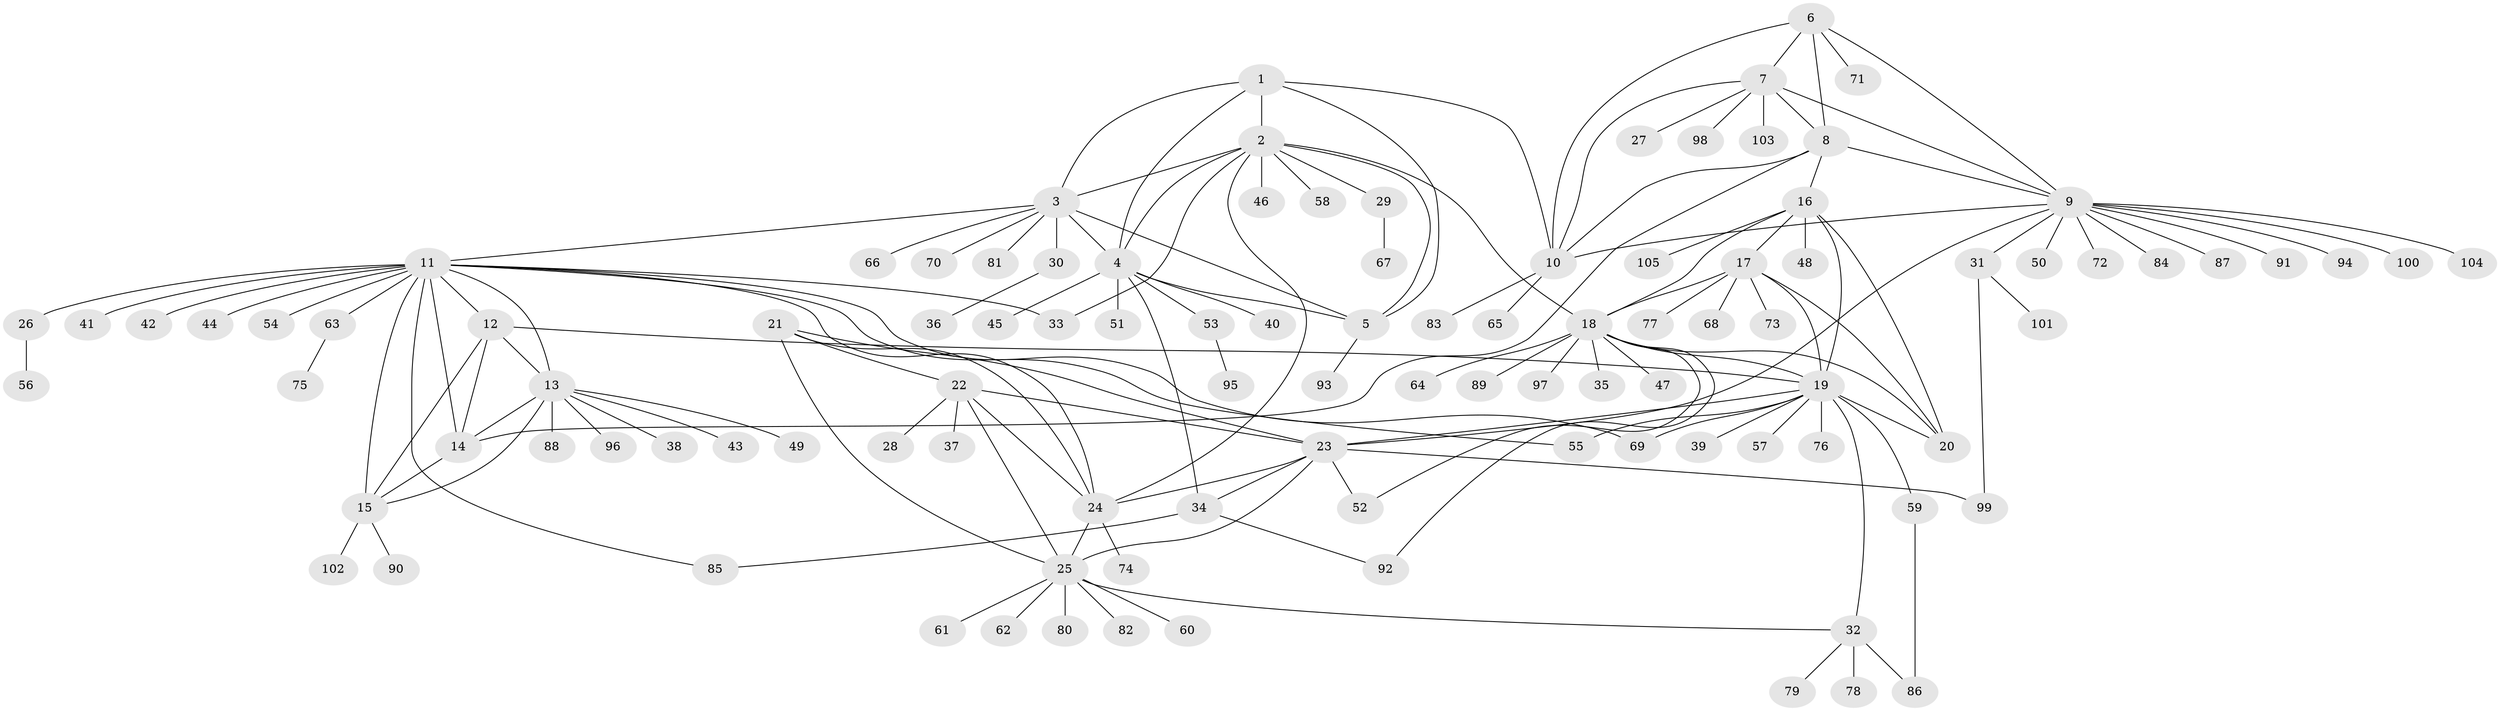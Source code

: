 // Generated by graph-tools (version 1.1) at 2025/26/03/09/25 03:26:37]
// undirected, 105 vertices, 150 edges
graph export_dot {
graph [start="1"]
  node [color=gray90,style=filled];
  1;
  2;
  3;
  4;
  5;
  6;
  7;
  8;
  9;
  10;
  11;
  12;
  13;
  14;
  15;
  16;
  17;
  18;
  19;
  20;
  21;
  22;
  23;
  24;
  25;
  26;
  27;
  28;
  29;
  30;
  31;
  32;
  33;
  34;
  35;
  36;
  37;
  38;
  39;
  40;
  41;
  42;
  43;
  44;
  45;
  46;
  47;
  48;
  49;
  50;
  51;
  52;
  53;
  54;
  55;
  56;
  57;
  58;
  59;
  60;
  61;
  62;
  63;
  64;
  65;
  66;
  67;
  68;
  69;
  70;
  71;
  72;
  73;
  74;
  75;
  76;
  77;
  78;
  79;
  80;
  81;
  82;
  83;
  84;
  85;
  86;
  87;
  88;
  89;
  90;
  91;
  92;
  93;
  94;
  95;
  96;
  97;
  98;
  99;
  100;
  101;
  102;
  103;
  104;
  105;
  1 -- 2;
  1 -- 3;
  1 -- 4;
  1 -- 5;
  1 -- 10;
  2 -- 3;
  2 -- 4;
  2 -- 5;
  2 -- 18;
  2 -- 24;
  2 -- 29;
  2 -- 33;
  2 -- 46;
  2 -- 58;
  3 -- 4;
  3 -- 5;
  3 -- 11;
  3 -- 30;
  3 -- 66;
  3 -- 70;
  3 -- 81;
  4 -- 5;
  4 -- 34;
  4 -- 40;
  4 -- 45;
  4 -- 51;
  4 -- 53;
  5 -- 93;
  6 -- 7;
  6 -- 8;
  6 -- 9;
  6 -- 10;
  6 -- 71;
  7 -- 8;
  7 -- 9;
  7 -- 10;
  7 -- 27;
  7 -- 98;
  7 -- 103;
  8 -- 9;
  8 -- 10;
  8 -- 14;
  8 -- 16;
  9 -- 10;
  9 -- 23;
  9 -- 31;
  9 -- 50;
  9 -- 72;
  9 -- 84;
  9 -- 87;
  9 -- 91;
  9 -- 94;
  9 -- 100;
  9 -- 104;
  10 -- 65;
  10 -- 83;
  11 -- 12;
  11 -- 13;
  11 -- 14;
  11 -- 15;
  11 -- 24;
  11 -- 26;
  11 -- 33;
  11 -- 41;
  11 -- 42;
  11 -- 44;
  11 -- 54;
  11 -- 55;
  11 -- 63;
  11 -- 69;
  11 -- 85;
  12 -- 13;
  12 -- 14;
  12 -- 15;
  12 -- 19;
  13 -- 14;
  13 -- 15;
  13 -- 38;
  13 -- 43;
  13 -- 49;
  13 -- 88;
  13 -- 96;
  14 -- 15;
  15 -- 90;
  15 -- 102;
  16 -- 17;
  16 -- 18;
  16 -- 19;
  16 -- 20;
  16 -- 48;
  16 -- 105;
  17 -- 18;
  17 -- 19;
  17 -- 20;
  17 -- 68;
  17 -- 73;
  17 -- 77;
  18 -- 19;
  18 -- 20;
  18 -- 35;
  18 -- 47;
  18 -- 52;
  18 -- 64;
  18 -- 89;
  18 -- 92;
  18 -- 97;
  19 -- 20;
  19 -- 23;
  19 -- 32;
  19 -- 39;
  19 -- 55;
  19 -- 57;
  19 -- 59;
  19 -- 69;
  19 -- 76;
  21 -- 22;
  21 -- 23;
  21 -- 24;
  21 -- 25;
  22 -- 23;
  22 -- 24;
  22 -- 25;
  22 -- 28;
  22 -- 37;
  23 -- 24;
  23 -- 25;
  23 -- 34;
  23 -- 52;
  23 -- 99;
  24 -- 25;
  24 -- 74;
  25 -- 32;
  25 -- 60;
  25 -- 61;
  25 -- 62;
  25 -- 80;
  25 -- 82;
  26 -- 56;
  29 -- 67;
  30 -- 36;
  31 -- 99;
  31 -- 101;
  32 -- 78;
  32 -- 79;
  32 -- 86;
  34 -- 85;
  34 -- 92;
  53 -- 95;
  59 -- 86;
  63 -- 75;
}
